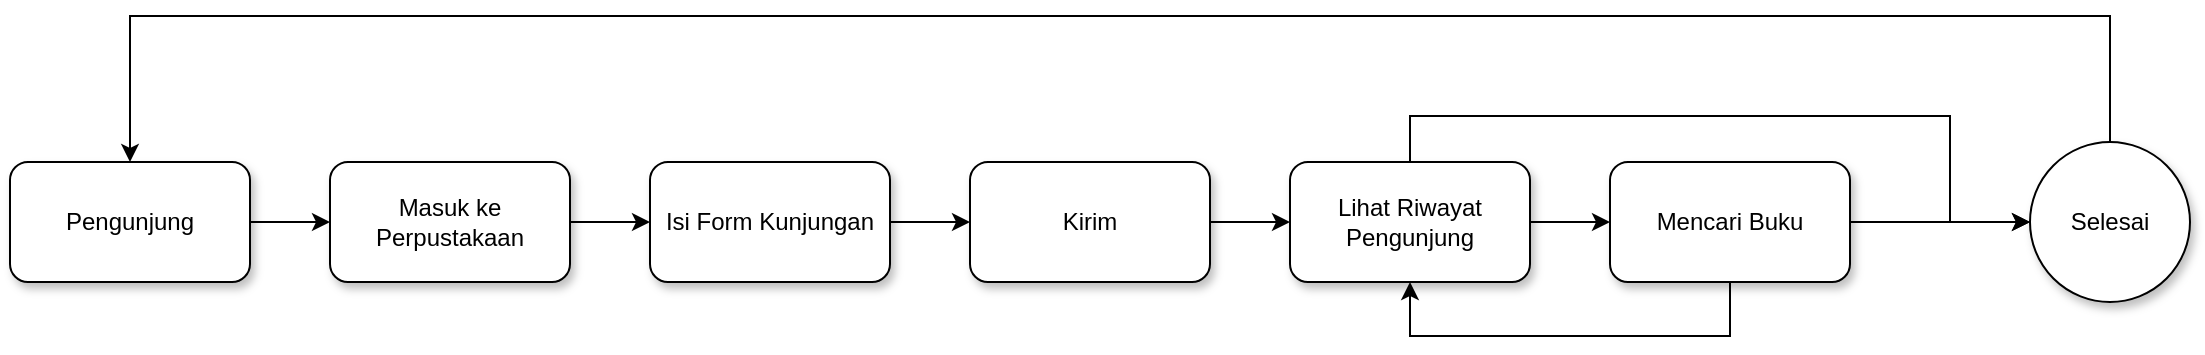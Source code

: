 <mxfile version="23.0.0" type="github">
  <diagram name="Page-1" id="S0RyMMKHgEOpjeWuO68h">
    <mxGraphModel dx="1195" dy="615" grid="1" gridSize="10" guides="1" tooltips="1" connect="1" arrows="1" fold="1" page="1" pageScale="1" pageWidth="1169" pageHeight="827" math="0" shadow="0">
      <root>
        <mxCell id="0" />
        <mxCell id="1" parent="0" />
        <mxCell id="ep44QksUu1YwrLeQQn0t-4" value="" style="edgeStyle=orthogonalEdgeStyle;rounded=0;orthogonalLoop=1;jettySize=auto;html=1;" edge="1" parent="1" source="ep44QksUu1YwrLeQQn0t-2" target="ep44QksUu1YwrLeQQn0t-3">
          <mxGeometry relative="1" as="geometry" />
        </mxCell>
        <mxCell id="ep44QksUu1YwrLeQQn0t-2" value="Pengunjung" style="rounded=1;whiteSpace=wrap;html=1;shadow=1;" vertex="1" parent="1">
          <mxGeometry x="30" y="383" width="120" height="60" as="geometry" />
        </mxCell>
        <mxCell id="ep44QksUu1YwrLeQQn0t-6" value="" style="edgeStyle=orthogonalEdgeStyle;rounded=0;orthogonalLoop=1;jettySize=auto;html=1;" edge="1" parent="1" source="ep44QksUu1YwrLeQQn0t-3" target="ep44QksUu1YwrLeQQn0t-5">
          <mxGeometry relative="1" as="geometry" />
        </mxCell>
        <mxCell id="ep44QksUu1YwrLeQQn0t-3" value="Masuk ke Perpustakaan" style="rounded=1;whiteSpace=wrap;html=1;shadow=1;" vertex="1" parent="1">
          <mxGeometry x="190" y="383" width="120" height="60" as="geometry" />
        </mxCell>
        <mxCell id="ep44QksUu1YwrLeQQn0t-25" value="" style="edgeStyle=orthogonalEdgeStyle;rounded=0;orthogonalLoop=1;jettySize=auto;html=1;fontFamily=Helvetica;fontSize=12;fontColor=default;" edge="1" parent="1" source="ep44QksUu1YwrLeQQn0t-5" target="ep44QksUu1YwrLeQQn0t-24">
          <mxGeometry relative="1" as="geometry" />
        </mxCell>
        <mxCell id="ep44QksUu1YwrLeQQn0t-5" value="Isi Form Kunjungan" style="whiteSpace=wrap;html=1;rounded=1;shadow=1;" vertex="1" parent="1">
          <mxGeometry x="350" y="383" width="120" height="60" as="geometry" />
        </mxCell>
        <mxCell id="ep44QksUu1YwrLeQQn0t-12" value="" style="edgeStyle=orthogonalEdgeStyle;rounded=0;orthogonalLoop=1;jettySize=auto;html=1;" edge="1" parent="1" source="ep44QksUu1YwrLeQQn0t-7" target="ep44QksUu1YwrLeQQn0t-11">
          <mxGeometry relative="1" as="geometry" />
        </mxCell>
        <mxCell id="ep44QksUu1YwrLeQQn0t-16" style="rounded=0;orthogonalLoop=1;jettySize=auto;html=1;exitX=0.5;exitY=0;exitDx=0;exitDy=0;entryX=0;entryY=0.5;entryDx=0;entryDy=0;edgeStyle=orthogonalEdgeStyle;" edge="1" parent="1" source="ep44QksUu1YwrLeQQn0t-7" target="ep44QksUu1YwrLeQQn0t-15">
          <mxGeometry relative="1" as="geometry">
            <mxPoint x="1030" y="410" as="targetPoint" />
            <Array as="points">
              <mxPoint x="730" y="360" />
              <mxPoint x="1000" y="360" />
              <mxPoint x="1000" y="413" />
            </Array>
          </mxGeometry>
        </mxCell>
        <mxCell id="ep44QksUu1YwrLeQQn0t-7" value="Lihat Riwayat Pengunjung" style="whiteSpace=wrap;html=1;rounded=1;shadow=1;" vertex="1" parent="1">
          <mxGeometry x="670" y="383" width="120" height="60" as="geometry" />
        </mxCell>
        <mxCell id="ep44QksUu1YwrLeQQn0t-17" style="edgeStyle=orthogonalEdgeStyle;rounded=0;orthogonalLoop=1;jettySize=auto;html=1;entryX=0;entryY=0.5;entryDx=0;entryDy=0;" edge="1" parent="1" source="ep44QksUu1YwrLeQQn0t-11" target="ep44QksUu1YwrLeQQn0t-15">
          <mxGeometry relative="1" as="geometry" />
        </mxCell>
        <mxCell id="ep44QksUu1YwrLeQQn0t-18" style="edgeStyle=orthogonalEdgeStyle;rounded=0;orthogonalLoop=1;jettySize=auto;html=1;exitX=0.5;exitY=1;exitDx=0;exitDy=0;entryX=0.5;entryY=1;entryDx=0;entryDy=0;" edge="1" parent="1" source="ep44QksUu1YwrLeQQn0t-11" target="ep44QksUu1YwrLeQQn0t-7">
          <mxGeometry relative="1" as="geometry">
            <mxPoint x="730" y="460" as="targetPoint" />
            <Array as="points">
              <mxPoint x="890" y="470" />
              <mxPoint x="730" y="470" />
            </Array>
          </mxGeometry>
        </mxCell>
        <mxCell id="ep44QksUu1YwrLeQQn0t-11" value="Mencari Buku" style="whiteSpace=wrap;html=1;rounded=1;shadow=1;" vertex="1" parent="1">
          <mxGeometry x="830" y="383" width="120" height="60" as="geometry" />
        </mxCell>
        <mxCell id="ep44QksUu1YwrLeQQn0t-19" style="edgeStyle=orthogonalEdgeStyle;rounded=0;orthogonalLoop=1;jettySize=auto;html=1;entryX=0.5;entryY=0;entryDx=0;entryDy=0;" edge="1" parent="1" source="ep44QksUu1YwrLeQQn0t-15" target="ep44QksUu1YwrLeQQn0t-2">
          <mxGeometry relative="1" as="geometry">
            <Array as="points">
              <mxPoint x="1080" y="310" />
              <mxPoint x="90" y="310" />
            </Array>
          </mxGeometry>
        </mxCell>
        <mxCell id="ep44QksUu1YwrLeQQn0t-15" value="Selesai" style="ellipse;whiteSpace=wrap;html=1;aspect=fixed;shadow=1;" vertex="1" parent="1">
          <mxGeometry x="1040" y="373" width="80" height="80" as="geometry" />
        </mxCell>
        <mxCell id="ep44QksUu1YwrLeQQn0t-26" value="" style="edgeStyle=orthogonalEdgeStyle;rounded=0;orthogonalLoop=1;jettySize=auto;html=1;fontFamily=Helvetica;fontSize=12;fontColor=default;" edge="1" parent="1" source="ep44QksUu1YwrLeQQn0t-24" target="ep44QksUu1YwrLeQQn0t-7">
          <mxGeometry relative="1" as="geometry" />
        </mxCell>
        <mxCell id="ep44QksUu1YwrLeQQn0t-24" value="Kirim" style="whiteSpace=wrap;html=1;rounded=1;shadow=1;" vertex="1" parent="1">
          <mxGeometry x="510" y="383" width="120" height="60" as="geometry" />
        </mxCell>
      </root>
    </mxGraphModel>
  </diagram>
</mxfile>
